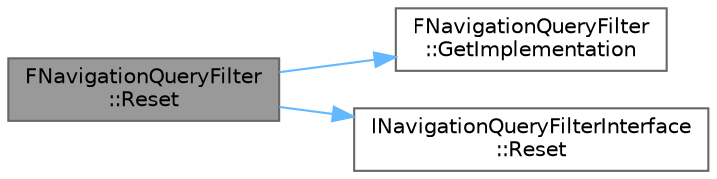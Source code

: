 digraph "FNavigationQueryFilter::Reset"
{
 // INTERACTIVE_SVG=YES
 // LATEX_PDF_SIZE
  bgcolor="transparent";
  edge [fontname=Helvetica,fontsize=10,labelfontname=Helvetica,labelfontsize=10];
  node [fontname=Helvetica,fontsize=10,shape=box,height=0.2,width=0.4];
  rankdir="LR";
  Node1 [id="Node000001",label="FNavigationQueryFilter\l::Reset",height=0.2,width=0.4,color="gray40", fillcolor="grey60", style="filled", fontcolor="black",tooltip=" "];
  Node1 -> Node2 [id="edge1_Node000001_Node000002",color="steelblue1",style="solid",tooltip=" "];
  Node2 [id="Node000002",label="FNavigationQueryFilter\l::GetImplementation",height=0.2,width=0.4,color="grey40", fillcolor="white", style="filled",URL="$d7/d0c/structFNavigationQueryFilter.html#ad45f2323fab24a3c9e328ba170fdaaf8",tooltip=" "];
  Node1 -> Node3 [id="edge2_Node000001_Node000003",color="steelblue1",style="solid",tooltip=" "];
  Node3 [id="Node000003",label="INavigationQueryFilterInterface\l::Reset",height=0.2,width=0.4,color="grey40", fillcolor="white", style="filled",URL="$d8/db8/classINavigationQueryFilterInterface.html#a1c583187a4d047719e80f28eb4f5eb09",tooltip=" "];
}
